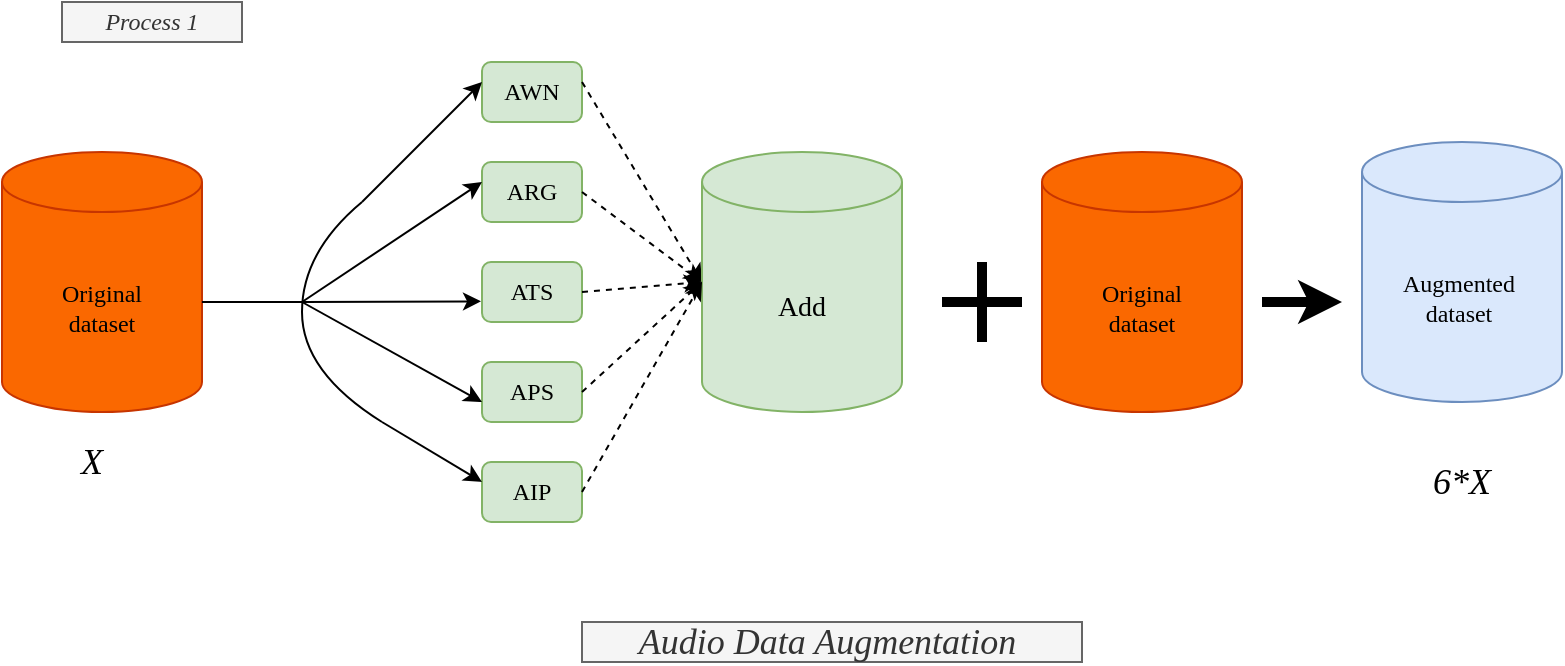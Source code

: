 <mxfile version="20.3.3" type="github" pages="2">
  <diagram id="xbcVloasIDP0w_q_Y2k0" name="Page-1">
    <mxGraphModel dx="982" dy="123" grid="1" gridSize="10" guides="1" tooltips="1" connect="1" arrows="1" fold="1" page="0" pageScale="1" pageWidth="1169" pageHeight="827" math="0" shadow="0">
      <root>
        <mxCell id="0" />
        <mxCell id="1" parent="0" />
        <mxCell id="XyE7iJVtoOSYU-6w5UKD-3" value="&lt;font face=&quot;Georgia&quot;&gt;Original&lt;br&gt;dataset&lt;/font&gt;" style="shape=cylinder3;whiteSpace=wrap;html=1;boundedLbl=1;backgroundOutline=1;size=15;fillColor=#fa6800;fontColor=#000000;strokeColor=#C73500;" vertex="1" parent="1">
          <mxGeometry x="50" y="585" width="100" height="130" as="geometry" />
        </mxCell>
        <mxCell id="XyE7iJVtoOSYU-6w5UKD-4" value="" style="endArrow=none;html=1;rounded=0;" edge="1" parent="1">
          <mxGeometry width="50" height="50" relative="1" as="geometry">
            <mxPoint x="150" y="660" as="sourcePoint" />
            <mxPoint x="200" y="660" as="targetPoint" />
            <Array as="points" />
          </mxGeometry>
        </mxCell>
        <mxCell id="XyE7iJVtoOSYU-6w5UKD-17" value="&lt;font face=&quot;Georgia&quot;&gt;AWN&lt;/font&gt;" style="rounded=1;whiteSpace=wrap;html=1;fillColor=#d5e8d4;strokeColor=#82b366;" vertex="1" parent="1">
          <mxGeometry x="290" y="540" width="50" height="30" as="geometry" />
        </mxCell>
        <mxCell id="XyE7iJVtoOSYU-6w5UKD-18" value="&lt;font face=&quot;Georgia&quot;&gt;ARG&lt;/font&gt;" style="rounded=1;whiteSpace=wrap;html=1;fillColor=#d5e8d4;strokeColor=#82b366;" vertex="1" parent="1">
          <mxGeometry x="290" y="590" width="50" height="30" as="geometry" />
        </mxCell>
        <mxCell id="XyE7iJVtoOSYU-6w5UKD-19" value="&lt;font face=&quot;Georgia&quot;&gt;ATS&lt;/font&gt;" style="rounded=1;whiteSpace=wrap;html=1;fillColor=#d5e8d4;strokeColor=#82b366;" vertex="1" parent="1">
          <mxGeometry x="290" y="640" width="50" height="30" as="geometry" />
        </mxCell>
        <mxCell id="XyE7iJVtoOSYU-6w5UKD-20" value="&lt;font face=&quot;Georgia&quot;&gt;APS&lt;/font&gt;" style="rounded=1;whiteSpace=wrap;html=1;fillColor=#d5e8d4;strokeColor=#82b366;" vertex="1" parent="1">
          <mxGeometry x="290" y="690" width="50" height="30" as="geometry" />
        </mxCell>
        <mxCell id="XyE7iJVtoOSYU-6w5UKD-21" value="&lt;font face=&quot;Georgia&quot;&gt;AIP&lt;/font&gt;" style="rounded=1;whiteSpace=wrap;html=1;fillColor=#d5e8d4;strokeColor=#82b366;" vertex="1" parent="1">
          <mxGeometry x="290" y="740" width="50" height="30" as="geometry" />
        </mxCell>
        <mxCell id="XyE7iJVtoOSYU-6w5UKD-25" value="" style="curved=1;endArrow=none;html=1;rounded=0;" edge="1" parent="1">
          <mxGeometry width="50" height="50" relative="1" as="geometry">
            <mxPoint x="240" y="720" as="sourcePoint" />
            <mxPoint x="230" y="610" as="targetPoint" />
            <Array as="points">
              <mxPoint x="200" y="695" />
              <mxPoint x="200" y="635" />
            </Array>
          </mxGeometry>
        </mxCell>
        <mxCell id="XyE7iJVtoOSYU-6w5UKD-26" value="" style="endArrow=classic;html=1;rounded=0;entryX=0;entryY=0.333;entryDx=0;entryDy=0;entryPerimeter=0;" edge="1" parent="1" target="XyE7iJVtoOSYU-6w5UKD-18">
          <mxGeometry width="50" height="50" relative="1" as="geometry">
            <mxPoint x="200" y="660" as="sourcePoint" />
            <mxPoint x="300" y="650" as="targetPoint" />
          </mxGeometry>
        </mxCell>
        <mxCell id="XyE7iJVtoOSYU-6w5UKD-27" value="" style="endArrow=classic;html=1;rounded=0;entryX=-0.01;entryY=0.656;entryDx=0;entryDy=0;entryPerimeter=0;" edge="1" parent="1" target="XyE7iJVtoOSYU-6w5UKD-19">
          <mxGeometry width="50" height="50" relative="1" as="geometry">
            <mxPoint x="200" y="660" as="sourcePoint" />
            <mxPoint x="280" y="660" as="targetPoint" />
          </mxGeometry>
        </mxCell>
        <mxCell id="XyE7iJVtoOSYU-6w5UKD-28" value="" style="endArrow=classic;html=1;rounded=0;entryX=0;entryY=0.667;entryDx=0;entryDy=0;entryPerimeter=0;" edge="1" parent="1" target="XyE7iJVtoOSYU-6w5UKD-20">
          <mxGeometry width="50" height="50" relative="1" as="geometry">
            <mxPoint x="200" y="660" as="sourcePoint" />
            <mxPoint x="290" y="670" as="targetPoint" />
          </mxGeometry>
        </mxCell>
        <mxCell id="XyE7iJVtoOSYU-6w5UKD-29" value="" style="endArrow=classic;html=1;rounded=0;entryX=0;entryY=0.333;entryDx=0;entryDy=0;entryPerimeter=0;" edge="1" parent="1" target="XyE7iJVtoOSYU-6w5UKD-21">
          <mxGeometry width="50" height="50" relative="1" as="geometry">
            <mxPoint x="240" y="720" as="sourcePoint" />
            <mxPoint x="300" y="680" as="targetPoint" />
          </mxGeometry>
        </mxCell>
        <mxCell id="XyE7iJVtoOSYU-6w5UKD-31" value="" style="endArrow=classic;html=1;rounded=0;entryX=0;entryY=0.333;entryDx=0;entryDy=0;entryPerimeter=0;" edge="1" parent="1" target="XyE7iJVtoOSYU-6w5UKD-17">
          <mxGeometry width="50" height="50" relative="1" as="geometry">
            <mxPoint x="230" y="610" as="sourcePoint" />
            <mxPoint x="280" y="560" as="targetPoint" />
          </mxGeometry>
        </mxCell>
        <mxCell id="XyE7iJVtoOSYU-6w5UKD-32" value="&lt;i&gt;&lt;font face=&quot;Georgia&quot;&gt;Process 1&lt;/font&gt;&lt;/i&gt;" style="rounded=0;whiteSpace=wrap;html=1;strokeColor=#666666;fillColor=#f5f5f5;fontColor=#333333;" vertex="1" parent="1">
          <mxGeometry x="80" y="510" width="90" height="20" as="geometry" />
        </mxCell>
        <mxCell id="XyE7iJVtoOSYU-6w5UKD-35" value="" style="endArrow=classic;html=1;rounded=0;exitX=1;exitY=0.333;exitDx=0;exitDy=0;exitPerimeter=0;dashed=1;" edge="1" parent="1" source="XyE7iJVtoOSYU-6w5UKD-17">
          <mxGeometry width="50" height="50" relative="1" as="geometry">
            <mxPoint x="410" y="630" as="sourcePoint" />
            <mxPoint x="400" y="650" as="targetPoint" />
          </mxGeometry>
        </mxCell>
        <mxCell id="XyE7iJVtoOSYU-6w5UKD-36" value="" style="endArrow=classic;html=1;rounded=0;exitX=1;exitY=0.333;exitDx=0;exitDy=0;exitPerimeter=0;dashed=1;" edge="1" parent="1">
          <mxGeometry width="50" height="50" relative="1" as="geometry">
            <mxPoint x="340" y="605.0" as="sourcePoint" />
            <mxPoint x="400" y="650" as="targetPoint" />
          </mxGeometry>
        </mxCell>
        <mxCell id="XyE7iJVtoOSYU-6w5UKD-37" value="&lt;font face=&quot;Georgia&quot; style=&quot;font-size: 14px;&quot;&gt;Add&lt;/font&gt;" style="shape=cylinder3;whiteSpace=wrap;html=1;boundedLbl=1;backgroundOutline=1;size=15;fillColor=#d5e8d4;strokeColor=#82b366;" vertex="1" parent="1">
          <mxGeometry x="400" y="585" width="100" height="130" as="geometry" />
        </mxCell>
        <mxCell id="XyE7iJVtoOSYU-6w5UKD-38" value="" style="endArrow=classic;html=1;rounded=0;exitX=1;exitY=0.5;exitDx=0;exitDy=0;dashed=1;" edge="1" parent="1" source="XyE7iJVtoOSYU-6w5UKD-19">
          <mxGeometry width="50" height="50" relative="1" as="geometry">
            <mxPoint x="425" y="800" as="sourcePoint" />
            <mxPoint x="400" y="650" as="targetPoint" />
          </mxGeometry>
        </mxCell>
        <mxCell id="XyE7iJVtoOSYU-6w5UKD-42" value="" style="endArrow=classic;html=1;rounded=0;exitX=1;exitY=0.5;exitDx=0;exitDy=0;dashed=1;" edge="1" parent="1" source="XyE7iJVtoOSYU-6w5UKD-20">
          <mxGeometry width="50" height="50" relative="1" as="geometry">
            <mxPoint x="354" y="715.0" as="sourcePoint" />
            <mxPoint x="400" y="650" as="targetPoint" />
          </mxGeometry>
        </mxCell>
        <mxCell id="XyE7iJVtoOSYU-6w5UKD-43" value="" style="endArrow=classic;html=1;rounded=0;exitX=1;exitY=0.5;exitDx=0;exitDy=0;dashed=1;" edge="1" parent="1" source="XyE7iJVtoOSYU-6w5UKD-21">
          <mxGeometry width="50" height="50" relative="1" as="geometry">
            <mxPoint x="340" y="750.0" as="sourcePoint" />
            <mxPoint x="400" y="650" as="targetPoint" />
          </mxGeometry>
        </mxCell>
        <mxCell id="XyE7iJVtoOSYU-6w5UKD-44" value="" style="endArrow=none;html=1;rounded=0;strokeWidth=5;" edge="1" parent="1">
          <mxGeometry width="50" height="50" relative="1" as="geometry">
            <mxPoint x="540" y="680" as="sourcePoint" />
            <mxPoint x="540" y="640" as="targetPoint" />
            <Array as="points">
              <mxPoint x="540" y="660" />
            </Array>
          </mxGeometry>
        </mxCell>
        <mxCell id="XyE7iJVtoOSYU-6w5UKD-45" value="" style="endArrow=none;html=1;rounded=0;strokeWidth=5;" edge="1" parent="1">
          <mxGeometry width="50" height="50" relative="1" as="geometry">
            <mxPoint x="560" y="660" as="sourcePoint" />
            <mxPoint x="520" y="660" as="targetPoint" />
            <Array as="points">
              <mxPoint x="540" y="660" />
            </Array>
          </mxGeometry>
        </mxCell>
        <mxCell id="XyE7iJVtoOSYU-6w5UKD-46" value="&lt;font face=&quot;Georgia&quot;&gt;Original&lt;br&gt;dataset&lt;/font&gt;" style="shape=cylinder3;whiteSpace=wrap;html=1;boundedLbl=1;backgroundOutline=1;size=15;fillColor=#fa6800;strokeColor=#C73500;fontColor=#000000;" vertex="1" parent="1">
          <mxGeometry x="570" y="585" width="100" height="130" as="geometry" />
        </mxCell>
        <mxCell id="XyE7iJVtoOSYU-6w5UKD-47" value="" style="endArrow=classic;html=1;rounded=0;strokeWidth=5;" edge="1" parent="1">
          <mxGeometry width="50" height="50" relative="1" as="geometry">
            <mxPoint x="680" y="660" as="sourcePoint" />
            <mxPoint x="720" y="660" as="targetPoint" />
          </mxGeometry>
        </mxCell>
        <mxCell id="XyE7iJVtoOSYU-6w5UKD-48" value="&lt;font face=&quot;Georgia&quot;&gt;Augmented&amp;nbsp;&lt;br&gt;dataset&amp;nbsp;&lt;/font&gt;" style="shape=cylinder3;whiteSpace=wrap;html=1;boundedLbl=1;backgroundOutline=1;size=15;fillColor=#dae8fc;strokeColor=#6c8ebf;" vertex="1" parent="1">
          <mxGeometry x="730" y="580" width="100" height="130" as="geometry" />
        </mxCell>
        <mxCell id="XyE7iJVtoOSYU-6w5UKD-49" value="&lt;i&gt;&lt;font style=&quot;font-size: 18px;&quot; face=&quot;Georgia&quot;&gt;X&lt;/font&gt;&lt;/i&gt;" style="rounded=0;whiteSpace=wrap;html=1;strokeColor=#FFFFFF;" vertex="1" parent="1">
          <mxGeometry x="70" y="730" width="50" height="20" as="geometry" />
        </mxCell>
        <mxCell id="XyE7iJVtoOSYU-6w5UKD-50" value="&lt;i&gt;&lt;font style=&quot;font-size: 18px;&quot; face=&quot;Georgia&quot;&gt;6*X&lt;/font&gt;&lt;/i&gt;" style="rounded=0;whiteSpace=wrap;html=1;strokeColor=#FFFFFF;" vertex="1" parent="1">
          <mxGeometry x="755" y="740" width="50" height="20" as="geometry" />
        </mxCell>
        <mxCell id="XyE7iJVtoOSYU-6w5UKD-51" value="&lt;i&gt;&lt;font style=&quot;font-size: 18px;&quot; face=&quot;Georgia&quot;&gt;Audio Data Augmentation&amp;nbsp;&lt;/font&gt;&lt;/i&gt;" style="rounded=0;whiteSpace=wrap;html=1;strokeColor=#666666;fillColor=#f5f5f5;fontColor=#333333;" vertex="1" parent="1">
          <mxGeometry x="340" y="820" width="250" height="20" as="geometry" />
        </mxCell>
      </root>
    </mxGraphModel>
  </diagram>
  <diagram id="5akbNSl25G_iMt7MBCtN" name="Page-2">
    <mxGraphModel dx="1178" dy="628" grid="1" gridSize="10" guides="1" tooltips="1" connect="1" arrows="1" fold="1" page="0" pageScale="1" pageWidth="1169" pageHeight="827" math="0" shadow="0">
      <root>
        <mxCell id="0" />
        <mxCell id="1" parent="0" />
        <mxCell id="jCjwUt0B32HQbpiLHfgP-1" value="&lt;font face=&quot;Georgia&quot;&gt;Original&lt;br&gt;dataset&lt;/font&gt;" style="shape=cylinder3;whiteSpace=wrap;html=1;boundedLbl=1;backgroundOutline=1;size=15;fillColor=#fa6800;fontColor=#000000;strokeColor=#C73500;" vertex="1" parent="1">
          <mxGeometry y="550" width="120" height="120" as="geometry" />
        </mxCell>
        <mxCell id="pk4qYd-pC2LTZVjaMkFs-1" value="&lt;i&gt;&lt;font style=&quot;font-size: 18px;&quot; face=&quot;Georgia&quot;&gt;Process 2&lt;/font&gt;&lt;/i&gt;" style="rounded=0;whiteSpace=wrap;html=1;strokeColor=#666666;fillColor=#f5f5f5;fontColor=#333333;" vertex="1" parent="1">
          <mxGeometry y="170" width="110" height="30" as="geometry" />
        </mxCell>
        <mxCell id="j8eH5AvT_JrjKE0dpJpr-1" value="" style="endArrow=classic;html=1;rounded=0;exitX=0.5;exitY=0;exitDx=0;exitDy=0;exitPerimeter=0;" edge="1" parent="1" source="jCjwUt0B32HQbpiLHfgP-1">
          <mxGeometry width="50" height="50" relative="1" as="geometry">
            <mxPoint x="60" y="520" as="sourcePoint" />
            <mxPoint x="60" y="490" as="targetPoint" />
          </mxGeometry>
        </mxCell>
        <mxCell id="NVPbH-vFN47MmLZfurPB-2" value="" style="endArrow=classic;html=1;rounded=0;strokeWidth=1;fontFamily=Georgia;fontSize=14;" edge="1" parent="1">
          <mxGeometry width="50" height="50" relative="1" as="geometry">
            <mxPoint x="60" y="520" as="sourcePoint" />
            <mxPoint x="200" y="520" as="targetPoint" />
          </mxGeometry>
        </mxCell>
        <mxCell id="NVPbH-vFN47MmLZfurPB-3" value="&lt;span style=&quot;font-family: Georgia;&quot;&gt;AIP&lt;/span&gt;" style="rhombus;whiteSpace=wrap;html=1;fillColor=#d5e8d4;strokeColor=#82b366;rounded=1;" vertex="1" parent="1">
          <mxGeometry x="20" y="410" width="80" height="80" as="geometry" />
        </mxCell>
        <mxCell id="NVPbH-vFN47MmLZfurPB-5" value="" style="endArrow=none;html=1;rounded=0;strokeWidth=1;fontFamily=Georgia;fontSize=14;" edge="1" parent="1" source="NVPbH-vFN47MmLZfurPB-3">
          <mxGeometry width="50" height="50" relative="1" as="geometry">
            <mxPoint x="260" y="510" as="sourcePoint" />
            <mxPoint x="160" y="450" as="targetPoint" />
          </mxGeometry>
        </mxCell>
        <mxCell id="NVPbH-vFN47MmLZfurPB-6" value="" style="endArrow=classic;html=1;rounded=0;strokeWidth=1;fontFamily=Georgia;fontSize=14;" edge="1" parent="1">
          <mxGeometry width="50" height="50" relative="1" as="geometry">
            <mxPoint x="160" y="450" as="sourcePoint" />
            <mxPoint x="160" y="520" as="targetPoint" />
          </mxGeometry>
        </mxCell>
        <mxCell id="NVPbH-vFN47MmLZfurPB-7" value="&lt;font face=&quot;Georgia&quot;&gt;Original&lt;br&gt;&amp;nbsp;+ &lt;br&gt;AIP&lt;/font&gt;" style="shape=cylinder3;whiteSpace=wrap;html=1;boundedLbl=1;backgroundOutline=1;size=15;fillColor=#f5f5f5;fontColor=#333333;strokeColor=#666666;" vertex="1" parent="1">
          <mxGeometry x="200" y="440" width="120" height="140" as="geometry" />
        </mxCell>
        <mxCell id="NVPbH-vFN47MmLZfurPB-8" value="" style="endArrow=classic;html=1;rounded=0;strokeWidth=1;fontFamily=Georgia;fontSize=14;exitX=0.5;exitY=0;exitDx=0;exitDy=0;exitPerimeter=0;" edge="1" parent="1" source="NVPbH-vFN47MmLZfurPB-7">
          <mxGeometry width="50" height="50" relative="1" as="geometry">
            <mxPoint x="260" y="430" as="sourcePoint" />
            <mxPoint x="260" y="370" as="targetPoint" />
          </mxGeometry>
        </mxCell>
        <mxCell id="NVPbH-vFN47MmLZfurPB-9" value="&lt;span style=&quot;font-family: Georgia;&quot;&gt;AWN&lt;/span&gt;" style="rhombus;whiteSpace=wrap;html=1;fillColor=#d5e8d4;strokeColor=#82b366;rounded=1;" vertex="1" parent="1">
          <mxGeometry x="220" y="290" width="80" height="80" as="geometry" />
        </mxCell>
        <mxCell id="NVPbH-vFN47MmLZfurPB-10" value="" style="endArrow=classic;html=1;rounded=0;strokeWidth=1;fontFamily=Georgia;fontSize=14;" edge="1" parent="1">
          <mxGeometry width="50" height="50" relative="1" as="geometry">
            <mxPoint x="260" y="400" as="sourcePoint" />
            <mxPoint x="400" y="400" as="targetPoint" />
          </mxGeometry>
        </mxCell>
        <mxCell id="NVPbH-vFN47MmLZfurPB-12" value="" style="endArrow=none;html=1;rounded=0;strokeWidth=1;fontFamily=Georgia;fontSize=14;" edge="1" parent="1">
          <mxGeometry width="50" height="50" relative="1" as="geometry">
            <mxPoint x="300" y="330" as="sourcePoint" />
            <mxPoint x="340" y="330" as="targetPoint" />
          </mxGeometry>
        </mxCell>
        <mxCell id="NVPbH-vFN47MmLZfurPB-13" value="" style="endArrow=classic;html=1;rounded=0;strokeWidth=1;fontFamily=Georgia;fontSize=14;" edge="1" parent="1">
          <mxGeometry width="50" height="50" relative="1" as="geometry">
            <mxPoint x="340" y="330" as="sourcePoint" />
            <mxPoint x="340" y="400" as="targetPoint" />
          </mxGeometry>
        </mxCell>
        <mxCell id="NVPbH-vFN47MmLZfurPB-14" value="&lt;font face=&quot;Georgia&quot;&gt;Original&lt;br&gt;&amp;nbsp;+ &lt;br&gt;AIP&lt;br&gt;+&lt;br&gt;AWN_Original&lt;br&gt;+&lt;br&gt;AWN_AIP&lt;br&gt;&lt;/font&gt;" style="shape=cylinder3;whiteSpace=wrap;html=1;boundedLbl=1;backgroundOutline=1;size=15;fillColor=#f5f5f5;fontColor=#333333;strokeColor=#666666;" vertex="1" parent="1">
          <mxGeometry x="400" y="300" width="120" height="160" as="geometry" />
        </mxCell>
        <mxCell id="Y-n-VNNWfPh7M75uVoov-1" value="&lt;i&gt;&lt;font style=&quot;font-size: 18px;&quot; face=&quot;Georgia&quot;&gt;X&lt;/font&gt;&lt;/i&gt;" style="rounded=0;whiteSpace=wrap;html=1;strokeColor=#FFFFFF;" vertex="1" parent="1">
          <mxGeometry x="30" y="680" width="50" height="20" as="geometry" />
        </mxCell>
        <mxCell id="Y-n-VNNWfPh7M75uVoov-2" value="&lt;i&gt;&lt;font style=&quot;font-size: 18px;&quot; face=&quot;Georgia&quot;&gt;2¹ * X&lt;/font&gt;&lt;/i&gt;" style="rounded=0;whiteSpace=wrap;html=1;strokeColor=#FFFFFF;" vertex="1" parent="1">
          <mxGeometry x="220" y="590" width="60" height="20" as="geometry" />
        </mxCell>
        <mxCell id="Y-n-VNNWfPh7M75uVoov-3" value="&lt;i&gt;&lt;font style=&quot;font-size: 18px;&quot; face=&quot;Georgia&quot;&gt;2² * X&lt;/font&gt;&lt;/i&gt;" style="rounded=0;whiteSpace=wrap;html=1;strokeColor=#FFFFFF;" vertex="1" parent="1">
          <mxGeometry x="430" y="490" width="60" height="20" as="geometry" />
        </mxCell>
        <mxCell id="dIcKkE1NCumFB7nZb6uK-1" value="&lt;i&gt;&lt;font style=&quot;font-size: 18px;&quot; face=&quot;Georgia&quot;&gt;Audio Data Augmentation&amp;nbsp;&lt;/font&gt;&lt;/i&gt;" style="rounded=0;whiteSpace=wrap;html=1;strokeColor=#666666;fillColor=#f5f5f5;fontColor=#333333;" vertex="1" parent="1">
          <mxGeometry x="320" y="650" width="250" height="20" as="geometry" />
        </mxCell>
        <mxCell id="Ckc9qR0uxBbdXIFEI3ww-1" value="" style="endArrow=none;dashed=1;html=1;rounded=0;strokeWidth=2;fontFamily=Georgia;fontSize=14;" edge="1" parent="1">
          <mxGeometry width="50" height="50" relative="1" as="geometry">
            <mxPoint x="530" y="379.85" as="sourcePoint" />
            <mxPoint x="590" y="380" as="targetPoint" />
            <Array as="points" />
          </mxGeometry>
        </mxCell>
        <mxCell id="M1CyqpbBJAT9Zw26-Vnh-2" value="" style="endArrow=none;dashed=1;html=1;rounded=0;strokeWidth=2;fontFamily=Georgia;fontSize=14;" edge="1" parent="1">
          <mxGeometry width="50" height="50" relative="1" as="geometry">
            <mxPoint x="460" y="290" as="sourcePoint" />
            <mxPoint x="460" y="240" as="targetPoint" />
            <Array as="points" />
          </mxGeometry>
        </mxCell>
        <mxCell id="M1CyqpbBJAT9Zw26-Vnh-3" value="" style="endArrow=classic;html=1;rounded=0;strokeWidth=2;fontFamily=Georgia;fontSize=14;" edge="1" parent="1">
          <mxGeometry width="50" height="50" relative="1" as="geometry">
            <mxPoint x="460" y="250" as="sourcePoint" />
            <mxPoint x="460" y="230" as="targetPoint" />
          </mxGeometry>
        </mxCell>
        <mxCell id="nvZiOs6Ns-D-axxmNQym-1" value="&lt;span style=&quot;font-family: Georgia;&quot;&gt;APS&lt;/span&gt;" style="rhombus;whiteSpace=wrap;html=1;fillColor=#d5e8d4;strokeColor=#82b366;rounded=1;" vertex="1" parent="1">
          <mxGeometry x="420" y="150" width="80" height="80" as="geometry" />
        </mxCell>
        <mxCell id="nvZiOs6Ns-D-axxmNQym-2" value="" style="endArrow=none;html=1;rounded=0;strokeWidth=1;fontFamily=Georgia;fontSize=14;exitX=1;exitY=0.5;exitDx=0;exitDy=0;" edge="1" parent="1" source="nvZiOs6Ns-D-axxmNQym-1">
          <mxGeometry width="50" height="50" relative="1" as="geometry">
            <mxPoint x="310" y="340" as="sourcePoint" />
            <mxPoint x="560" y="190" as="targetPoint" />
          </mxGeometry>
        </mxCell>
        <mxCell id="nvZiOs6Ns-D-axxmNQym-3" value="" style="endArrow=classic;html=1;rounded=0;strokeWidth=1;fontFamily=Georgia;fontSize=14;" edge="1" parent="1">
          <mxGeometry width="50" height="50" relative="1" as="geometry">
            <mxPoint x="560" y="190" as="sourcePoint" />
            <mxPoint x="560" y="370" as="targetPoint" />
          </mxGeometry>
        </mxCell>
        <mxCell id="nvZiOs6Ns-D-axxmNQym-4" value="" style="endArrow=classic;html=1;rounded=0;strokeWidth=2;fontFamily=Georgia;fontSize=14;" edge="1" parent="1">
          <mxGeometry width="50" height="50" relative="1" as="geometry">
            <mxPoint x="590" y="379.86" as="sourcePoint" />
            <mxPoint x="610" y="380" as="targetPoint" />
            <Array as="points" />
          </mxGeometry>
        </mxCell>
        <mxCell id="nvZiOs6Ns-D-axxmNQym-5" value="&lt;font face=&quot;Georgia&quot;&gt;Original&lt;br&gt;&amp;nbsp;+ &lt;br&gt;AIP&lt;br&gt;+&lt;br&gt;AWN_Original&lt;br&gt;+&lt;br&gt;AWN_AIP&lt;br&gt;+&lt;br&gt;&lt;br&gt;&lt;br&gt;+&lt;br&gt;APS_AWN_..._AIP_Original&lt;br&gt;&lt;/font&gt;" style="shape=cylinder3;whiteSpace=wrap;html=1;boundedLbl=1;backgroundOutline=1;size=15;fillColor=#dae8fc;strokeColor=#6c8ebf;" vertex="1" parent="1">
          <mxGeometry x="630" y="280" width="160" height="220" as="geometry" />
        </mxCell>
        <mxCell id="DtmLewtXLUJ-fFA1eWdr-1" value="" style="endArrow=none;dashed=1;html=1;dashPattern=1 3;strokeWidth=2;rounded=0;fontFamily=Georgia;fontSize=18;" edge="1" parent="1">
          <mxGeometry width="50" height="50" relative="1" as="geometry">
            <mxPoint x="699.71" y="470" as="sourcePoint" />
            <mxPoint x="699.71" y="450" as="targetPoint" />
          </mxGeometry>
        </mxCell>
        <mxCell id="DtmLewtXLUJ-fFA1eWdr-3" value="&lt;i&gt;&lt;font style=&quot;font-size: 18px;&quot; face=&quot;Georgia&quot;&gt;2⁵ * X = 32*X&lt;/font&gt;&lt;/i&gt;" style="rounded=0;whiteSpace=wrap;html=1;strokeColor=#FFFFFF;" vertex="1" parent="1">
          <mxGeometry x="635" y="530" width="150" height="20" as="geometry" />
        </mxCell>
        <mxCell id="DtmLewtXLUJ-fFA1eWdr-5" value="" style="endArrow=none;dashed=1;html=1;rounded=0;strokeWidth=2;fontFamily=Georgia;fontSize=18;" edge="1" parent="1">
          <mxGeometry width="50" height="50" relative="1" as="geometry">
            <mxPoint x="530" y="240" as="sourcePoint" />
            <mxPoint x="600" y="180" as="targetPoint" />
          </mxGeometry>
        </mxCell>
        <mxCell id="DtmLewtXLUJ-fFA1eWdr-6" value="" style="endArrow=classic;html=1;rounded=0;strokeWidth=2;fontFamily=Georgia;fontSize=14;" edge="1" parent="1">
          <mxGeometry width="50" height="50" relative="1" as="geometry">
            <mxPoint x="590" y="190" as="sourcePoint" />
            <mxPoint x="600" y="180" as="targetPoint" />
          </mxGeometry>
        </mxCell>
        <mxCell id="DtmLewtXLUJ-fFA1eWdr-7" value="&lt;span style=&quot;font-family: Georgia;&quot;&gt;ARG&lt;/span&gt;" style="rhombus;whiteSpace=wrap;html=1;fillColor=#d5e8d4;strokeColor=#82b366;rounded=1;" vertex="1" parent="1">
          <mxGeometry x="620" y="120" width="60" height="60" as="geometry" />
        </mxCell>
        <mxCell id="DtmLewtXLUJ-fFA1eWdr-8" value="" style="rounded=1;whiteSpace=wrap;html=1;dashed=1;fontFamily=Georgia;fontSize=18;fillColor=none;" vertex="1" parent="1">
          <mxGeometry x="600" y="90" width="160" height="100" as="geometry" />
        </mxCell>
        <mxCell id="DtmLewtXLUJ-fFA1eWdr-9" value="&lt;span style=&quot;font-family: Georgia;&quot;&gt;ATS&lt;/span&gt;" style="rhombus;whiteSpace=wrap;html=1;fillColor=#d5e8d4;strokeColor=#82b366;rounded=1;" vertex="1" parent="1">
          <mxGeometry x="690" y="120" width="60" height="60" as="geometry" />
        </mxCell>
        <mxCell id="T4ODfQJBS0JVsPMSSbOh-2" value="1" style="ellipse;whiteSpace=wrap;html=1;aspect=fixed;strokeColor=#000000;fontFamily=Georgia;fontSize=18;fillColor=#FFFFFF;gradientColor=none;strokeWidth=1;" vertex="1" parent="1">
          <mxGeometry x="90" y="480" width="30" height="30" as="geometry" />
        </mxCell>
        <mxCell id="T4ODfQJBS0JVsPMSSbOh-3" value="2" style="ellipse;whiteSpace=wrap;html=1;aspect=fixed;strokeColor=#000000;fontFamily=Georgia;fontSize=18;fillColor=#FFFFFF;gradientColor=none;strokeWidth=1;" vertex="1" parent="1">
          <mxGeometry x="290" y="360" width="30" height="30" as="geometry" />
        </mxCell>
        <mxCell id="T4ODfQJBS0JVsPMSSbOh-4" value="3" style="ellipse;whiteSpace=wrap;html=1;aspect=fixed;strokeColor=#000000;fontFamily=Georgia;fontSize=18;fillColor=#FFFFFF;gradientColor=none;strokeWidth=1;" vertex="1" parent="1">
          <mxGeometry x="470" y="260" width="30" height="30" as="geometry" />
        </mxCell>
        <mxCell id="T4ODfQJBS0JVsPMSSbOh-5" value="4" style="ellipse;whiteSpace=wrap;html=1;aspect=fixed;strokeColor=#000000;fontFamily=Georgia;fontSize=18;fillColor=#FFFFFF;gradientColor=none;strokeWidth=1;dashed=1;" vertex="1" parent="1">
          <mxGeometry x="510" y="220" width="20" height="20" as="geometry" />
        </mxCell>
        <mxCell id="T4ODfQJBS0JVsPMSSbOh-6" value="5" style="ellipse;whiteSpace=wrap;html=1;aspect=fixed;strokeColor=#000000;fontFamily=Georgia;fontSize=18;fillColor=#FFFFFF;gradientColor=none;strokeWidth=1;dashed=1;" vertex="1" parent="1">
          <mxGeometry x="530" y="240" width="20" height="20" as="geometry" />
        </mxCell>
      </root>
    </mxGraphModel>
  </diagram>
</mxfile>
